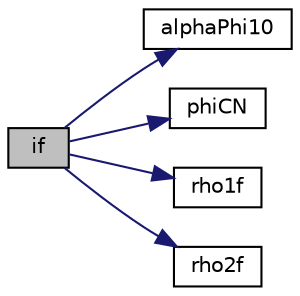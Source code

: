 digraph "if"
{
  bgcolor="transparent";
  edge [fontname="Helvetica",fontsize="10",labelfontname="Helvetica",labelfontsize="10"];
  node [fontname="Helvetica",fontsize="10",shape=record];
  rankdir="LR";
  Node1 [label="if",height=0.2,width=0.4,color="black", fillcolor="grey75", style="filled" fontcolor="black"];
  Node1 -> Node2 [color="midnightblue",fontsize="10",style="solid",fontname="Helvetica"];
  Node2 [label="alphaPhi10",height=0.2,width=0.4,color="black",URL="$createAlphaFluxes_8H.html#a3be0cc6349ad728deed44c5d5e0c3282"];
  Node1 -> Node3 [color="midnightblue",fontsize="10",style="solid",fontname="Helvetica"];
  Node3 [label="phiCN",height=0.2,width=0.4,color="black",URL="$MPPICInterFoam_2alphaEqn_8H.html#aeedf5b9c5d74b2a8e4cc7514c41f794d"];
  Node1 -> Node4 [color="midnightblue",fontsize="10",style="solid",fontname="Helvetica"];
  Node4 [label="rho1f",height=0.2,width=0.4,color="black",URL="$compressibleInterFoam_2rhofs_8H.html#ab6a97cefe5ce161d0f45248ee950a280"];
  Node1 -> Node5 [color="midnightblue",fontsize="10",style="solid",fontname="Helvetica"];
  Node5 [label="rho2f",height=0.2,width=0.4,color="black",URL="$multiphase_2compressibleInterFoam_2pEqn_8H.html#aa25ce632eb7282605865f581004bd335"];
}
